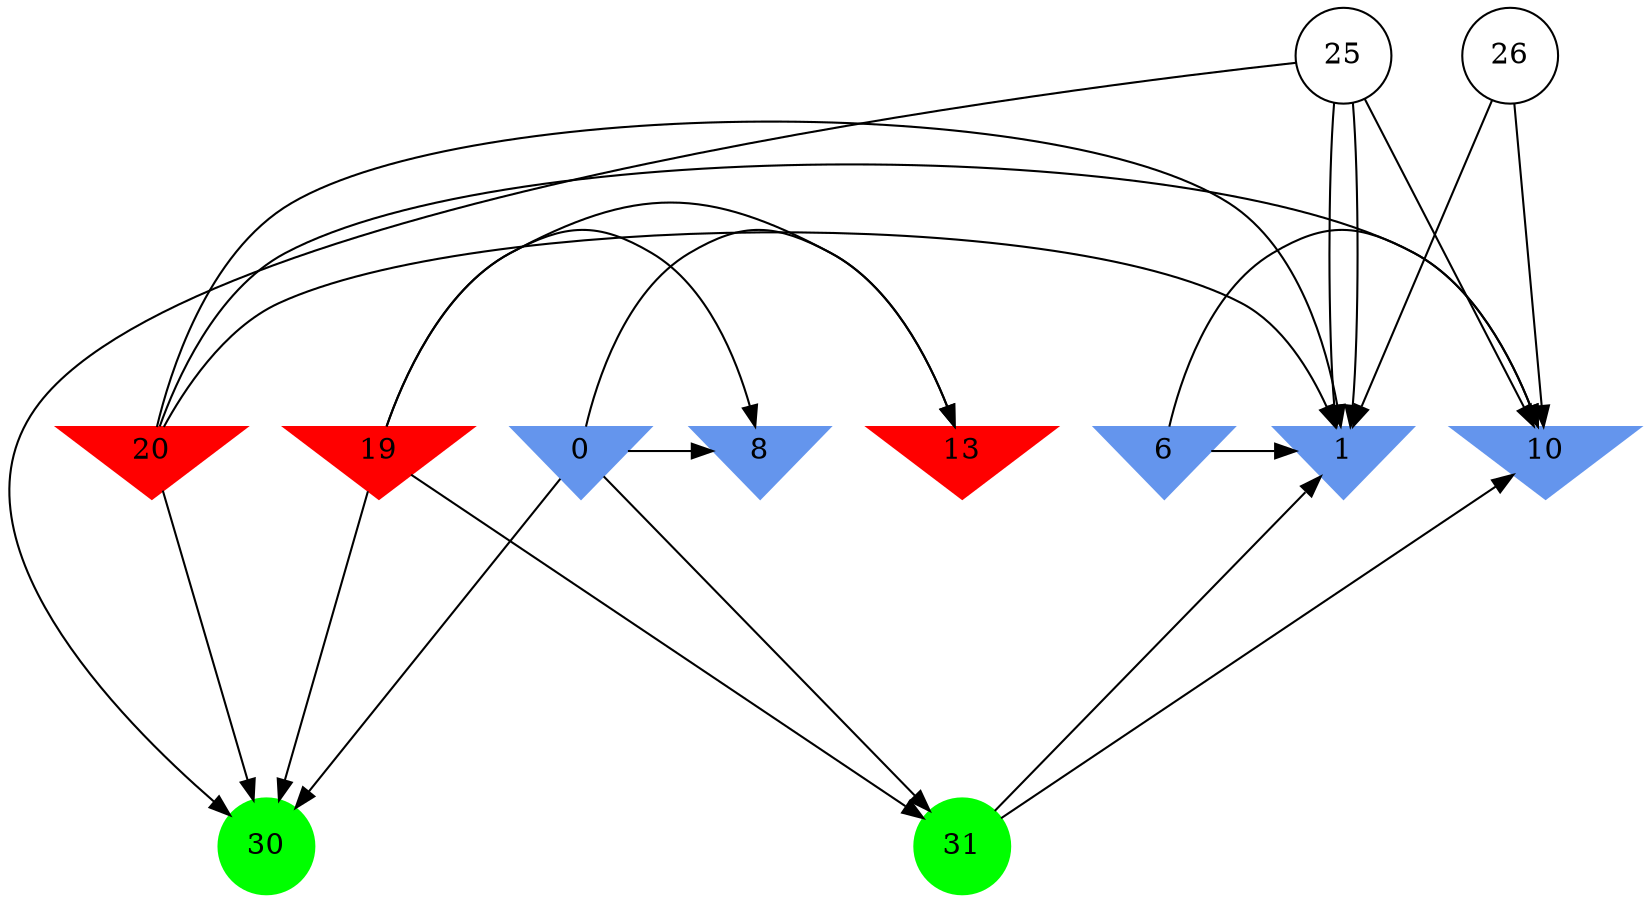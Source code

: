 digraph brain {
	ranksep=2.0;
	0 [shape=invtriangle,style=filled,color=cornflowerblue];
	1 [shape=invtriangle,style=filled,color=cornflowerblue];
	6 [shape=invtriangle,style=filled,color=cornflowerblue];
	8 [shape=invtriangle,style=filled,color=cornflowerblue];
	10 [shape=invtriangle,style=filled,color=cornflowerblue];
	13 [shape=invtriangle,style=filled,color=red];
	19 [shape=invtriangle,style=filled,color=red];
	20 [shape=invtriangle,style=filled,color=red];
	25 [shape=circle,color=black];
	26 [shape=circle,color=black];
	30 [shape=circle,style=filled,color=green];
	31 [shape=circle,style=filled,color=green];
	25	->	1;
	25	->	30;
	25	->	10;
	25	->	1;
	20	->	1;
	20	->	30;
	20	->	10;
	20	->	1;
	6	->	1;
	6	->	10;
	26	->	1;
	26	->	10;
	31	->	1;
	31	->	10;
	0	->	8;
	0	->	30;
	0	->	31;
	0	->	13;
	19	->	8;
	19	->	30;
	19	->	31;
	19	->	13;
	{ rank=same; 0; 1; 6; 8; 10; 13; 19; 20; }
	{ rank=same; 25; 26; }
	{ rank=same; 30; 31; }
}
